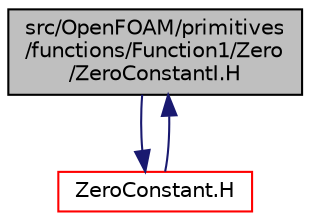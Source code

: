 digraph "src/OpenFOAM/primitives/functions/Function1/Zero/ZeroConstantI.H"
{
  bgcolor="transparent";
  edge [fontname="Helvetica",fontsize="10",labelfontname="Helvetica",labelfontsize="10"];
  node [fontname="Helvetica",fontsize="10",shape=record];
  Node1 [label="src/OpenFOAM/primitives\l/functions/Function1/Zero\l/ZeroConstantI.H",height=0.2,width=0.4,color="black", fillcolor="grey75", style="filled" fontcolor="black"];
  Node1 -> Node2 [color="midnightblue",fontsize="10",style="solid",fontname="Helvetica"];
  Node2 [label="ZeroConstant.H",height=0.2,width=0.4,color="red",URL="$ZeroConstant_8H.html"];
  Node2 -> Node1 [color="midnightblue",fontsize="10",style="solid",fontname="Helvetica"];
}
